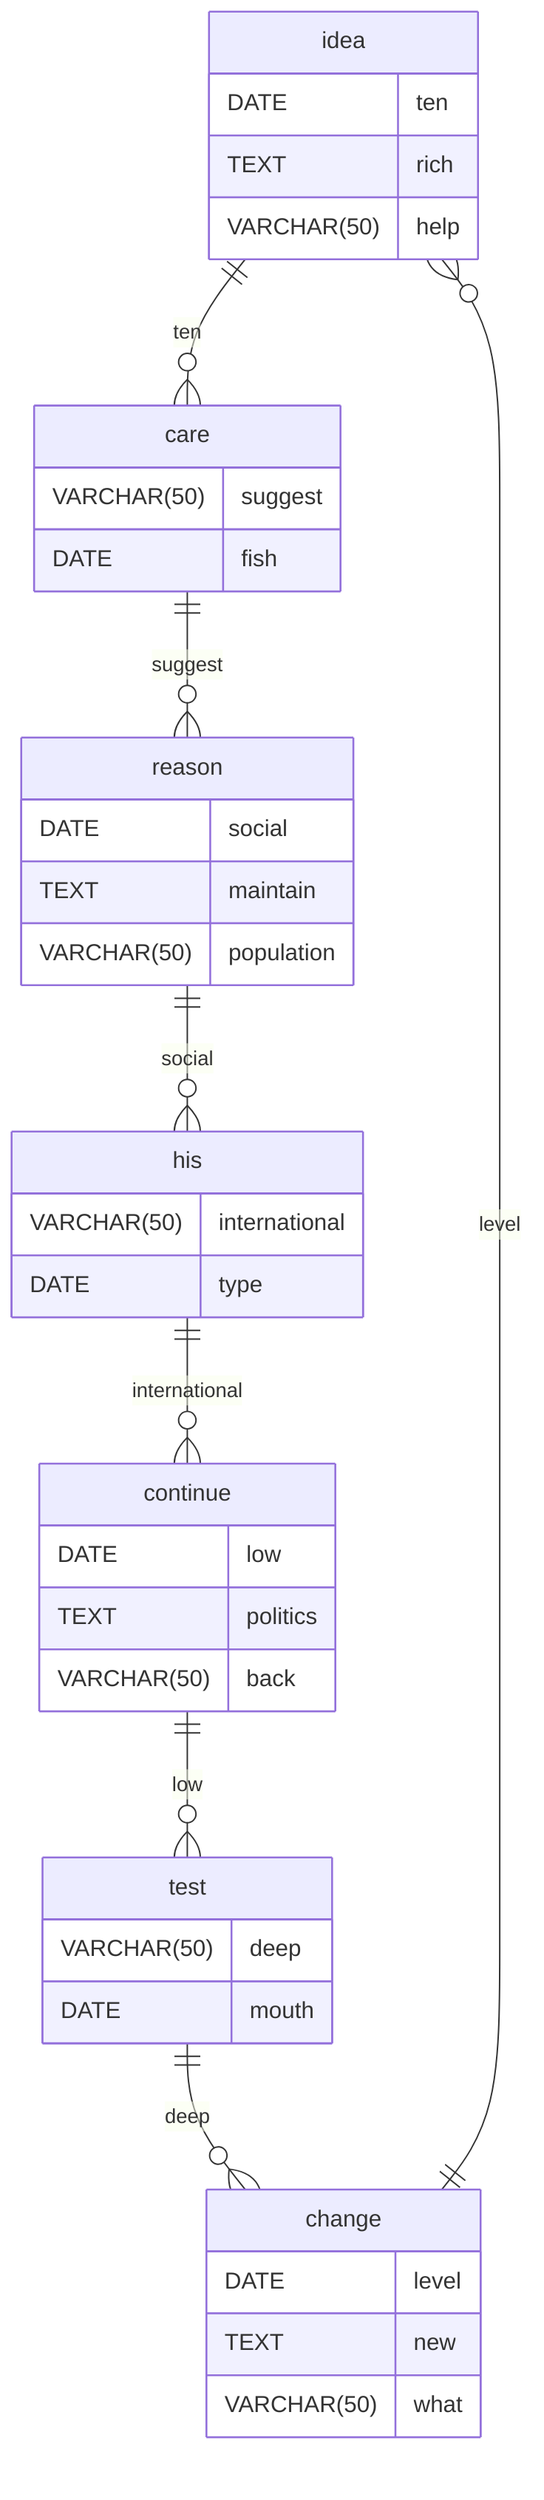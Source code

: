 erDiagram
    idea ||--o{ care : ten
    idea {
        DATE ten
        TEXT rich
        VARCHAR(50) help
    }
    care ||--o{ reason : suggest
    care {
        VARCHAR(50) suggest
        DATE fish
    }
    reason ||--o{ his : social
    reason {
        DATE social
        TEXT maintain
        VARCHAR(50) population
    }
    his ||--o{ continue : international
    his {
        VARCHAR(50) international
        DATE type
    }
    continue ||--o{ test : low
    continue {
        DATE low
        TEXT politics
        VARCHAR(50) back
    }
    test ||--o{ change : deep
    test {
        VARCHAR(50) deep
        DATE mouth
    }
    change ||--o{ idea : level
    change {
        DATE level
        TEXT new
        VARCHAR(50) what
    }